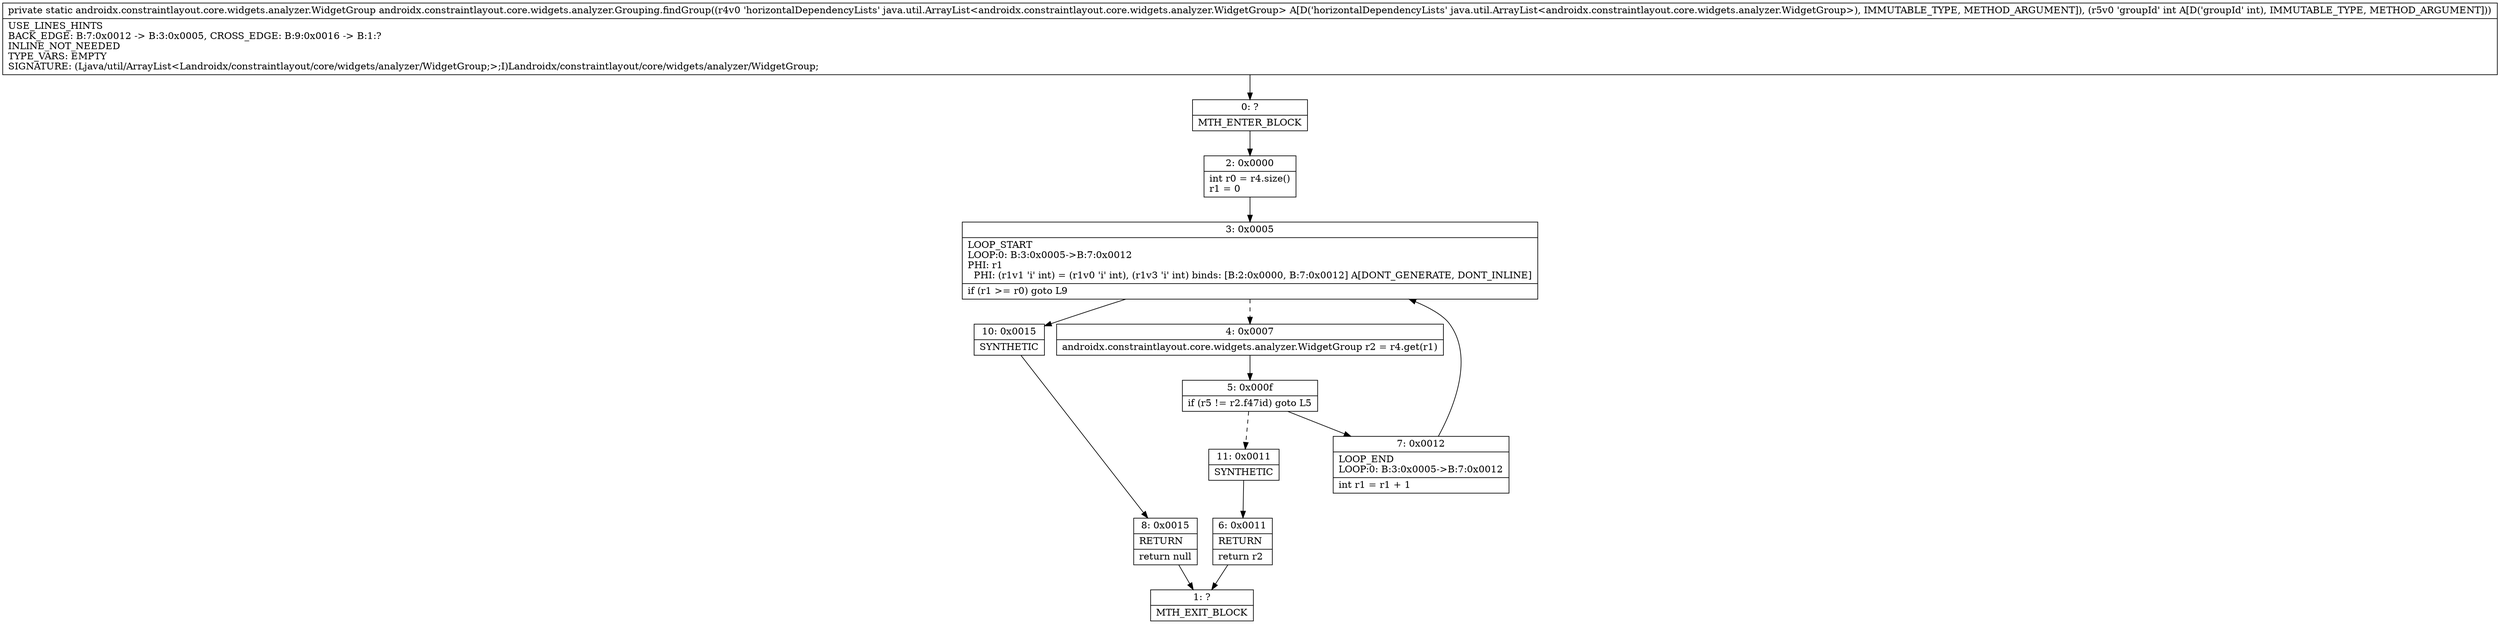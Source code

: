 digraph "CFG forandroidx.constraintlayout.core.widgets.analyzer.Grouping.findGroup(Ljava\/util\/ArrayList;I)Landroidx\/constraintlayout\/core\/widgets\/analyzer\/WidgetGroup;" {
Node_0 [shape=record,label="{0\:\ ?|MTH_ENTER_BLOCK\l}"];
Node_2 [shape=record,label="{2\:\ 0x0000|int r0 = r4.size()\lr1 = 0\l}"];
Node_3 [shape=record,label="{3\:\ 0x0005|LOOP_START\lLOOP:0: B:3:0x0005\-\>B:7:0x0012\lPHI: r1 \l  PHI: (r1v1 'i' int) = (r1v0 'i' int), (r1v3 'i' int) binds: [B:2:0x0000, B:7:0x0012] A[DONT_GENERATE, DONT_INLINE]\l|if (r1 \>= r0) goto L9\l}"];
Node_4 [shape=record,label="{4\:\ 0x0007|androidx.constraintlayout.core.widgets.analyzer.WidgetGroup r2 = r4.get(r1)\l}"];
Node_5 [shape=record,label="{5\:\ 0x000f|if (r5 != r2.f47id) goto L5\l}"];
Node_7 [shape=record,label="{7\:\ 0x0012|LOOP_END\lLOOP:0: B:3:0x0005\-\>B:7:0x0012\l|int r1 = r1 + 1\l}"];
Node_11 [shape=record,label="{11\:\ 0x0011|SYNTHETIC\l}"];
Node_6 [shape=record,label="{6\:\ 0x0011|RETURN\l|return r2\l}"];
Node_1 [shape=record,label="{1\:\ ?|MTH_EXIT_BLOCK\l}"];
Node_10 [shape=record,label="{10\:\ 0x0015|SYNTHETIC\l}"];
Node_8 [shape=record,label="{8\:\ 0x0015|RETURN\l|return null\l}"];
MethodNode[shape=record,label="{private static androidx.constraintlayout.core.widgets.analyzer.WidgetGroup androidx.constraintlayout.core.widgets.analyzer.Grouping.findGroup((r4v0 'horizontalDependencyLists' java.util.ArrayList\<androidx.constraintlayout.core.widgets.analyzer.WidgetGroup\> A[D('horizontalDependencyLists' java.util.ArrayList\<androidx.constraintlayout.core.widgets.analyzer.WidgetGroup\>), IMMUTABLE_TYPE, METHOD_ARGUMENT]), (r5v0 'groupId' int A[D('groupId' int), IMMUTABLE_TYPE, METHOD_ARGUMENT]))  | USE_LINES_HINTS\lBACK_EDGE: B:7:0x0012 \-\> B:3:0x0005, CROSS_EDGE: B:9:0x0016 \-\> B:1:?\lINLINE_NOT_NEEDED\lTYPE_VARS: EMPTY\lSIGNATURE: (Ljava\/util\/ArrayList\<Landroidx\/constraintlayout\/core\/widgets\/analyzer\/WidgetGroup;\>;I)Landroidx\/constraintlayout\/core\/widgets\/analyzer\/WidgetGroup;\l}"];
MethodNode -> Node_0;Node_0 -> Node_2;
Node_2 -> Node_3;
Node_3 -> Node_4[style=dashed];
Node_3 -> Node_10;
Node_4 -> Node_5;
Node_5 -> Node_7;
Node_5 -> Node_11[style=dashed];
Node_7 -> Node_3;
Node_11 -> Node_6;
Node_6 -> Node_1;
Node_10 -> Node_8;
Node_8 -> Node_1;
}

